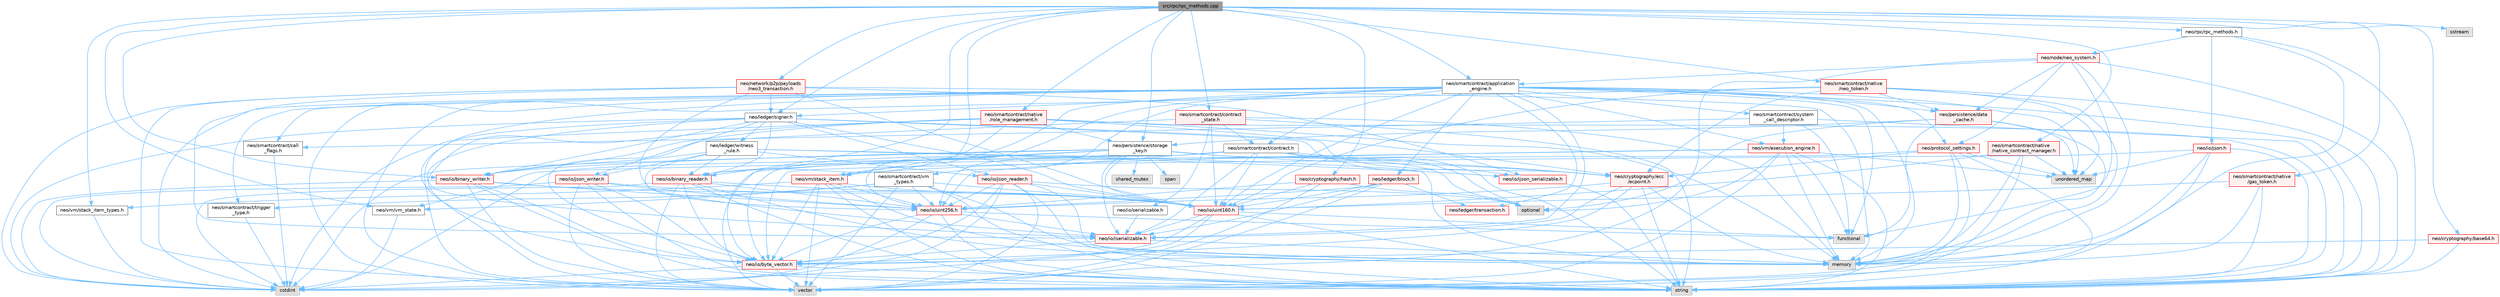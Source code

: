 digraph "src/rpc/rpc_methods.cpp"
{
 // LATEX_PDF_SIZE
  bgcolor="transparent";
  edge [fontname=Helvetica,fontsize=10,labelfontname=Helvetica,labelfontsize=10];
  node [fontname=Helvetica,fontsize=10,shape=box,height=0.2,width=0.4];
  Node1 [id="Node000001",label="src/rpc/rpc_methods.cpp",height=0.2,width=0.4,color="gray40", fillcolor="grey60", style="filled", fontcolor="black",tooltip=" "];
  Node1 -> Node2 [id="edge1_Node000001_Node000002",color="steelblue1",style="solid",tooltip=" "];
  Node2 [id="Node000002",label="neo/ledger/signer.h",height=0.2,width=0.4,color="grey40", fillcolor="white", style="filled",URL="$signer_8h.html",tooltip=" "];
  Node2 -> Node3 [id="edge2_Node000002_Node000003",color="steelblue1",style="solid",tooltip=" "];
  Node3 [id="Node000003",label="neo/cryptography/ecc\l/ecpoint.h",height=0.2,width=0.4,color="red", fillcolor="#FFF0F0", style="filled",URL="$ecpoint_8h.html",tooltip=" "];
  Node3 -> Node10 [id="edge3_Node000003_Node000010",color="steelblue1",style="solid",tooltip=" "];
  Node10 [id="Node000010",label="neo/io/byte_vector.h",height=0.2,width=0.4,color="red", fillcolor="#FFF0F0", style="filled",URL="$io_2byte__vector_8h.html",tooltip=" "];
  Node10 -> Node5 [id="edge4_Node000010_Node000005",color="steelblue1",style="solid",tooltip=" "];
  Node5 [id="Node000005",label="cstdint",height=0.2,width=0.4,color="grey60", fillcolor="#E0E0E0", style="filled",tooltip=" "];
  Node10 -> Node8 [id="edge5_Node000010_Node000008",color="steelblue1",style="solid",tooltip=" "];
  Node8 [id="Node000008",label="string",height=0.2,width=0.4,color="grey60", fillcolor="#E0E0E0", style="filled",tooltip=" "];
  Node10 -> Node9 [id="edge6_Node000010_Node000009",color="steelblue1",style="solid",tooltip=" "];
  Node9 [id="Node000009",label="vector",height=0.2,width=0.4,color="grey60", fillcolor="#E0E0E0", style="filled",tooltip=" "];
  Node3 -> Node11 [id="edge7_Node000003_Node000011",color="steelblue1",style="solid",tooltip=" "];
  Node11 [id="Node000011",label="neo/io/iserializable.h",height=0.2,width=0.4,color="red", fillcolor="#FFF0F0", style="filled",URL="$iserializable_8h.html",tooltip=" "];
  Node11 -> Node10 [id="edge8_Node000011_Node000010",color="steelblue1",style="solid",tooltip=" "];
  Node11 -> Node12 [id="edge9_Node000011_Node000012",color="steelblue1",style="solid",tooltip=" "];
  Node12 [id="Node000012",label="memory",height=0.2,width=0.4,color="grey60", fillcolor="#E0E0E0", style="filled",tooltip=" "];
  Node3 -> Node13 [id="edge10_Node000003_Node000013",color="steelblue1",style="solid",tooltip=" "];
  Node13 [id="Node000013",label="neo/io/uint256.h",height=0.2,width=0.4,color="red", fillcolor="#FFF0F0", style="filled",URL="$uint256_8h.html",tooltip=" "];
  Node13 -> Node10 [id="edge11_Node000013_Node000010",color="steelblue1",style="solid",tooltip=" "];
  Node13 -> Node11 [id="edge12_Node000013_Node000011",color="steelblue1",style="solid",tooltip=" "];
  Node13 -> Node5 [id="edge13_Node000013_Node000005",color="steelblue1",style="solid",tooltip=" "];
  Node13 -> Node16 [id="edge14_Node000013_Node000016",color="steelblue1",style="solid",tooltip=" "];
  Node16 [id="Node000016",label="functional",height=0.2,width=0.4,color="grey60", fillcolor="#E0E0E0", style="filled",tooltip=" "];
  Node13 -> Node8 [id="edge15_Node000013_Node000008",color="steelblue1",style="solid",tooltip=" "];
  Node3 -> Node12 [id="edge16_Node000003_Node000012",color="steelblue1",style="solid",tooltip=" "];
  Node3 -> Node8 [id="edge17_Node000003_Node000008",color="steelblue1",style="solid",tooltip=" "];
  Node2 -> Node17 [id="edge18_Node000002_Node000017",color="steelblue1",style="solid",tooltip=" "];
  Node17 [id="Node000017",label="neo/io/binary_reader.h",height=0.2,width=0.4,color="red", fillcolor="#FFF0F0", style="filled",URL="$binary__reader_8h.html",tooltip=" "];
  Node17 -> Node10 [id="edge19_Node000017_Node000010",color="steelblue1",style="solid",tooltip=" "];
  Node17 -> Node21 [id="edge20_Node000017_Node000021",color="steelblue1",style="solid",tooltip=" "];
  Node21 [id="Node000021",label="neo/io/uint160.h",height=0.2,width=0.4,color="red", fillcolor="#FFF0F0", style="filled",URL="$uint160_8h.html",tooltip=" "];
  Node21 -> Node10 [id="edge21_Node000021_Node000010",color="steelblue1",style="solid",tooltip=" "];
  Node21 -> Node11 [id="edge22_Node000021_Node000011",color="steelblue1",style="solid",tooltip=" "];
  Node21 -> Node5 [id="edge23_Node000021_Node000005",color="steelblue1",style="solid",tooltip=" "];
  Node21 -> Node16 [id="edge24_Node000021_Node000016",color="steelblue1",style="solid",tooltip=" "];
  Node21 -> Node8 [id="edge25_Node000021_Node000008",color="steelblue1",style="solid",tooltip=" "];
  Node17 -> Node13 [id="edge26_Node000017_Node000013",color="steelblue1",style="solid",tooltip=" "];
  Node17 -> Node5 [id="edge27_Node000017_Node000005",color="steelblue1",style="solid",tooltip=" "];
  Node17 -> Node12 [id="edge28_Node000017_Node000012",color="steelblue1",style="solid",tooltip=" "];
  Node17 -> Node8 [id="edge29_Node000017_Node000008",color="steelblue1",style="solid",tooltip=" "];
  Node17 -> Node9 [id="edge30_Node000017_Node000009",color="steelblue1",style="solid",tooltip=" "];
  Node2 -> Node23 [id="edge31_Node000002_Node000023",color="steelblue1",style="solid",tooltip=" "];
  Node23 [id="Node000023",label="neo/io/binary_writer.h",height=0.2,width=0.4,color="red", fillcolor="#FFF0F0", style="filled",URL="$binary__writer_8h.html",tooltip=" "];
  Node23 -> Node10 [id="edge32_Node000023_Node000010",color="steelblue1",style="solid",tooltip=" "];
  Node23 -> Node21 [id="edge33_Node000023_Node000021",color="steelblue1",style="solid",tooltip=" "];
  Node23 -> Node13 [id="edge34_Node000023_Node000013",color="steelblue1",style="solid",tooltip=" "];
  Node23 -> Node5 [id="edge35_Node000023_Node000005",color="steelblue1",style="solid",tooltip=" "];
  Node23 -> Node8 [id="edge36_Node000023_Node000008",color="steelblue1",style="solid",tooltip=" "];
  Node23 -> Node9 [id="edge37_Node000023_Node000009",color="steelblue1",style="solid",tooltip=" "];
  Node2 -> Node25 [id="edge38_Node000002_Node000025",color="steelblue1",style="solid",tooltip=" "];
  Node25 [id="Node000025",label="neo/io/ijson_serializable.h",height=0.2,width=0.4,color="red", fillcolor="#FFF0F0", style="filled",URL="$ijson__serializable_8h.html",tooltip=" "];
  Node25 -> Node8 [id="edge39_Node000025_Node000008",color="steelblue1",style="solid",tooltip=" "];
  Node2 -> Node11 [id="edge40_Node000002_Node000011",color="steelblue1",style="solid",tooltip=" "];
  Node2 -> Node49 [id="edge41_Node000002_Node000049",color="steelblue1",style="solid",tooltip=" "];
  Node49 [id="Node000049",label="neo/io/json_reader.h",height=0.2,width=0.4,color="red", fillcolor="#FFF0F0", style="filled",URL="$json__reader_8h.html",tooltip=" "];
  Node49 -> Node10 [id="edge42_Node000049_Node000010",color="steelblue1",style="solid",tooltip=" "];
  Node49 -> Node21 [id="edge43_Node000049_Node000021",color="steelblue1",style="solid",tooltip=" "];
  Node49 -> Node13 [id="edge44_Node000049_Node000013",color="steelblue1",style="solid",tooltip=" "];
  Node49 -> Node5 [id="edge45_Node000049_Node000005",color="steelblue1",style="solid",tooltip=" "];
  Node49 -> Node12 [id="edge46_Node000049_Node000012",color="steelblue1",style="solid",tooltip=" "];
  Node49 -> Node50 [id="edge47_Node000049_Node000050",color="steelblue1",style="solid",tooltip=" "];
  Node50 [id="Node000050",label="optional",height=0.2,width=0.4,color="grey60", fillcolor="#E0E0E0", style="filled",tooltip=" "];
  Node49 -> Node8 [id="edge48_Node000049_Node000008",color="steelblue1",style="solid",tooltip=" "];
  Node49 -> Node9 [id="edge49_Node000049_Node000009",color="steelblue1",style="solid",tooltip=" "];
  Node2 -> Node51 [id="edge50_Node000002_Node000051",color="steelblue1",style="solid",tooltip=" "];
  Node51 [id="Node000051",label="neo/io/json_writer.h",height=0.2,width=0.4,color="red", fillcolor="#FFF0F0", style="filled",URL="$json__writer_8h.html",tooltip=" "];
  Node51 -> Node10 [id="edge51_Node000051_Node000010",color="steelblue1",style="solid",tooltip=" "];
  Node51 -> Node21 [id="edge52_Node000051_Node000021",color="steelblue1",style="solid",tooltip=" "];
  Node51 -> Node13 [id="edge53_Node000051_Node000013",color="steelblue1",style="solid",tooltip=" "];
  Node51 -> Node5 [id="edge54_Node000051_Node000005",color="steelblue1",style="solid",tooltip=" "];
  Node51 -> Node8 [id="edge55_Node000051_Node000008",color="steelblue1",style="solid",tooltip=" "];
  Node51 -> Node9 [id="edge56_Node000051_Node000009",color="steelblue1",style="solid",tooltip=" "];
  Node2 -> Node21 [id="edge57_Node000002_Node000021",color="steelblue1",style="solid",tooltip=" "];
  Node2 -> Node52 [id="edge58_Node000002_Node000052",color="steelblue1",style="solid",tooltip=" "];
  Node52 [id="Node000052",label="neo/ledger/witness\l_rule.h",height=0.2,width=0.4,color="grey40", fillcolor="white", style="filled",URL="$witness__rule_8h.html",tooltip=" "];
  Node52 -> Node17 [id="edge59_Node000052_Node000017",color="steelblue1",style="solid",tooltip=" "];
  Node52 -> Node23 [id="edge60_Node000052_Node000023",color="steelblue1",style="solid",tooltip=" "];
  Node52 -> Node25 [id="edge61_Node000052_Node000025",color="steelblue1",style="solid",tooltip=" "];
  Node52 -> Node11 [id="edge62_Node000052_Node000011",color="steelblue1",style="solid",tooltip=" "];
  Node52 -> Node49 [id="edge63_Node000052_Node000049",color="steelblue1",style="solid",tooltip=" "];
  Node52 -> Node51 [id="edge64_Node000052_Node000051",color="steelblue1",style="solid",tooltip=" "];
  Node52 -> Node12 [id="edge65_Node000052_Node000012",color="steelblue1",style="solid",tooltip=" "];
  Node2 -> Node5 [id="edge66_Node000002_Node000005",color="steelblue1",style="solid",tooltip=" "];
  Node2 -> Node9 [id="edge67_Node000002_Node000009",color="steelblue1",style="solid",tooltip=" "];
  Node1 -> Node53 [id="edge68_Node000001_Node000053",color="steelblue1",style="solid",tooltip=" "];
  Node53 [id="Node000053",label="neo/persistence/storage\l_key.h",height=0.2,width=0.4,color="grey40", fillcolor="white", style="filled",URL="$persistence_2storage__key_8h.html",tooltip=" "];
  Node53 -> Node3 [id="edge69_Node000053_Node000003",color="steelblue1",style="solid",tooltip=" "];
  Node53 -> Node17 [id="edge70_Node000053_Node000017",color="steelblue1",style="solid",tooltip=" "];
  Node53 -> Node23 [id="edge71_Node000053_Node000023",color="steelblue1",style="solid",tooltip=" "];
  Node53 -> Node10 [id="edge72_Node000053_Node000010",color="steelblue1",style="solid",tooltip=" "];
  Node53 -> Node11 [id="edge73_Node000053_Node000011",color="steelblue1",style="solid",tooltip=" "];
  Node53 -> Node21 [id="edge74_Node000053_Node000021",color="steelblue1",style="solid",tooltip=" "];
  Node53 -> Node13 [id="edge75_Node000053_Node000013",color="steelblue1",style="solid",tooltip=" "];
  Node53 -> Node5 [id="edge76_Node000053_Node000005",color="steelblue1",style="solid",tooltip=" "];
  Node53 -> Node50 [id="edge77_Node000053_Node000050",color="steelblue1",style="solid",tooltip=" "];
  Node53 -> Node54 [id="edge78_Node000053_Node000054",color="steelblue1",style="solid",tooltip=" "];
  Node54 [id="Node000054",label="shared_mutex",height=0.2,width=0.4,color="grey60", fillcolor="#E0E0E0", style="filled",tooltip=" "];
  Node53 -> Node55 [id="edge79_Node000053_Node000055",color="steelblue1",style="solid",tooltip=" "];
  Node55 [id="Node000055",label="span",height=0.2,width=0.4,color="grey60", fillcolor="#E0E0E0", style="filled",tooltip=" "];
  Node1 -> Node56 [id="edge80_Node000001_Node000056",color="steelblue1",style="solid",tooltip=" "];
  Node56 [id="Node000056",label="neo/rpc/rpc_methods.h",height=0.2,width=0.4,color="grey40", fillcolor="white", style="filled",URL="$rpc__methods_8h.html",tooltip=" "];
  Node56 -> Node57 [id="edge81_Node000056_Node000057",color="steelblue1",style="solid",tooltip=" "];
  Node57 [id="Node000057",label="neo/io/json.h",height=0.2,width=0.4,color="red", fillcolor="#FFF0F0", style="filled",URL="$io_2json_8h.html",tooltip=" "];
  Node57 -> Node10 [id="edge82_Node000057_Node000010",color="steelblue1",style="solid",tooltip=" "];
  Node57 -> Node12 [id="edge83_Node000057_Node000012",color="steelblue1",style="solid",tooltip=" "];
  Node57 -> Node8 [id="edge84_Node000057_Node000008",color="steelblue1",style="solid",tooltip=" "];
  Node57 -> Node36 [id="edge85_Node000057_Node000036",color="steelblue1",style="solid",tooltip=" "];
  Node36 [id="Node000036",label="unordered_map",height=0.2,width=0.4,color="grey60", fillcolor="#E0E0E0", style="filled",tooltip=" "];
  Node57 -> Node9 [id="edge86_Node000057_Node000009",color="steelblue1",style="solid",tooltip=" "];
  Node56 -> Node58 [id="edge87_Node000056_Node000058",color="steelblue1",style="solid",tooltip=" "];
  Node58 [id="Node000058",label="neo/node/neo_system.h",height=0.2,width=0.4,color="red", fillcolor="#FFF0F0", style="filled",URL="$node_2neo__system_8h.html",tooltip=" "];
  Node58 -> Node77 [id="edge88_Node000058_Node000077",color="steelblue1",style="solid",tooltip=" "];
  Node77 [id="Node000077",label="neo/persistence/data\l_cache.h",height=0.2,width=0.4,color="red", fillcolor="#FFF0F0", style="filled",URL="$data__cache_8h.html",tooltip=" "];
  Node77 -> Node53 [id="edge89_Node000077_Node000053",color="steelblue1",style="solid",tooltip=" "];
  Node77 -> Node16 [id="edge90_Node000077_Node000016",color="steelblue1",style="solid",tooltip=" "];
  Node77 -> Node12 [id="edge91_Node000077_Node000012",color="steelblue1",style="solid",tooltip=" "];
  Node77 -> Node50 [id="edge92_Node000077_Node000050",color="steelblue1",style="solid",tooltip=" "];
  Node77 -> Node36 [id="edge93_Node000077_Node000036",color="steelblue1",style="solid",tooltip=" "];
  Node58 -> Node92 [id="edge94_Node000058_Node000092",color="steelblue1",style="solid",tooltip=" "];
  Node92 [id="Node000092",label="neo/protocol_settings.h",height=0.2,width=0.4,color="red", fillcolor="#FFF0F0", style="filled",URL="$protocol__settings_8h.html",tooltip=" "];
  Node92 -> Node3 [id="edge95_Node000092_Node000003",color="steelblue1",style="solid",tooltip=" "];
  Node92 -> Node5 [id="edge96_Node000092_Node000005",color="steelblue1",style="solid",tooltip=" "];
  Node92 -> Node12 [id="edge97_Node000092_Node000012",color="steelblue1",style="solid",tooltip=" "];
  Node92 -> Node8 [id="edge98_Node000092_Node000008",color="steelblue1",style="solid",tooltip=" "];
  Node92 -> Node36 [id="edge99_Node000092_Node000036",color="steelblue1",style="solid",tooltip=" "];
  Node92 -> Node9 [id="edge100_Node000092_Node000009",color="steelblue1",style="solid",tooltip=" "];
  Node58 -> Node91 [id="edge101_Node000058_Node000091",color="steelblue1",style="solid",tooltip=" "];
  Node91 [id="Node000091",label="neo/smartcontract/application\l_engine.h",height=0.2,width=0.4,color="grey40", fillcolor="white", style="filled",URL="$application__engine_8h.html",tooltip=" "];
  Node91 -> Node10 [id="edge102_Node000091_Node000010",color="steelblue1",style="solid",tooltip=" "];
  Node91 -> Node11 [id="edge103_Node000091_Node000011",color="steelblue1",style="solid",tooltip=" "];
  Node91 -> Node21 [id="edge104_Node000091_Node000021",color="steelblue1",style="solid",tooltip=" "];
  Node91 -> Node13 [id="edge105_Node000091_Node000013",color="steelblue1",style="solid",tooltip=" "];
  Node91 -> Node60 [id="edge106_Node000091_Node000060",color="steelblue1",style="solid",tooltip=" "];
  Node60 [id="Node000060",label="neo/ledger/block.h",height=0.2,width=0.4,color="red", fillcolor="#FFF0F0", style="filled",URL="$ledger_2block_8h.html",tooltip=" "];
  Node60 -> Node11 [id="edge107_Node000060_Node000011",color="steelblue1",style="solid",tooltip=" "];
  Node60 -> Node21 [id="edge108_Node000060_Node000021",color="steelblue1",style="solid",tooltip=" "];
  Node60 -> Node13 [id="edge109_Node000060_Node000013",color="steelblue1",style="solid",tooltip=" "];
  Node60 -> Node63 [id="edge110_Node000060_Node000063",color="steelblue1",style="solid",tooltip=" "];
  Node63 [id="Node000063",label="neo/ledger/transaction.h",height=0.2,width=0.4,color="red", fillcolor="#FFF0F0", style="filled",URL="$ledger_2transaction_8h.html",tooltip=" "];
  Node60 -> Node9 [id="edge111_Node000060_Node000009",color="steelblue1",style="solid",tooltip=" "];
  Node91 -> Node2 [id="edge112_Node000091_Node000002",color="steelblue1",style="solid",tooltip=" "];
  Node91 -> Node63 [id="edge113_Node000091_Node000063",color="steelblue1",style="solid",tooltip=" "];
  Node91 -> Node77 [id="edge114_Node000091_Node000077",color="steelblue1",style="solid",tooltip=" "];
  Node91 -> Node92 [id="edge115_Node000091_Node000092",color="steelblue1",style="solid",tooltip=" "];
  Node91 -> Node94 [id="edge116_Node000091_Node000094",color="steelblue1",style="solid",tooltip=" "];
  Node94 [id="Node000094",label="neo/smartcontract/call\l_flags.h",height=0.2,width=0.4,color="grey40", fillcolor="white", style="filled",URL="$call__flags_8h.html",tooltip=" "];
  Node94 -> Node5 [id="edge117_Node000094_Node000005",color="steelblue1",style="solid",tooltip=" "];
  Node91 -> Node95 [id="edge118_Node000091_Node000095",color="steelblue1",style="solid",tooltip=" "];
  Node95 [id="Node000095",label="neo/smartcontract/contract.h",height=0.2,width=0.4,color="grey40", fillcolor="white", style="filled",URL="$contract_8h.html",tooltip=" "];
  Node95 -> Node3 [id="edge119_Node000095_Node000003",color="steelblue1",style="solid",tooltip=" "];
  Node95 -> Node10 [id="edge120_Node000095_Node000010",color="steelblue1",style="solid",tooltip=" "];
  Node95 -> Node11 [id="edge121_Node000095_Node000011",color="steelblue1",style="solid",tooltip=" "];
  Node95 -> Node21 [id="edge122_Node000095_Node000021",color="steelblue1",style="solid",tooltip=" "];
  Node95 -> Node13 [id="edge123_Node000095_Node000013",color="steelblue1",style="solid",tooltip=" "];
  Node95 -> Node50 [id="edge124_Node000095_Node000050",color="steelblue1",style="solid",tooltip=" "];
  Node95 -> Node8 [id="edge125_Node000095_Node000008",color="steelblue1",style="solid",tooltip=" "];
  Node95 -> Node9 [id="edge126_Node000095_Node000009",color="steelblue1",style="solid",tooltip=" "];
  Node91 -> Node96 [id="edge127_Node000091_Node000096",color="steelblue1",style="solid",tooltip=" "];
  Node96 [id="Node000096",label="neo/smartcontract/system\l_call_descriptor.h",height=0.2,width=0.4,color="grey40", fillcolor="white", style="filled",URL="$system__call__descriptor_8h.html",tooltip=" "];
  Node96 -> Node94 [id="edge128_Node000096_Node000094",color="steelblue1",style="solid",tooltip=" "];
  Node96 -> Node97 [id="edge129_Node000096_Node000097",color="steelblue1",style="solid",tooltip=" "];
  Node97 [id="Node000097",label="neo/vm/execution_engine.h",height=0.2,width=0.4,color="red", fillcolor="#FFF0F0", style="filled",URL="$execution__engine_8h.html",tooltip=" "];
  Node97 -> Node80 [id="edge130_Node000097_Node000080",color="steelblue1",style="solid",tooltip=" "];
  Node80 [id="Node000080",label="neo/vm/stack_item.h",height=0.2,width=0.4,color="red", fillcolor="#FFF0F0", style="filled",URL="$stack__item_8h.html",tooltip=" "];
  Node80 -> Node10 [id="edge131_Node000080_Node000010",color="steelblue1",style="solid",tooltip=" "];
  Node80 -> Node21 [id="edge132_Node000080_Node000021",color="steelblue1",style="solid",tooltip=" "];
  Node80 -> Node13 [id="edge133_Node000080_Node000013",color="steelblue1",style="solid",tooltip=" "];
  Node80 -> Node83 [id="edge134_Node000080_Node000083",color="steelblue1",style="solid",tooltip=" "];
  Node83 [id="Node000083",label="neo/vm/stack_item_types.h",height=0.2,width=0.4,color="grey40", fillcolor="white", style="filled",URL="$stack__item__types_8h.html",tooltip=" "];
  Node83 -> Node5 [id="edge135_Node000083_Node000005",color="steelblue1",style="solid",tooltip=" "];
  Node80 -> Node12 [id="edge136_Node000080_Node000012",color="steelblue1",style="solid",tooltip=" "];
  Node80 -> Node8 [id="edge137_Node000080_Node000008",color="steelblue1",style="solid",tooltip=" "];
  Node80 -> Node9 [id="edge138_Node000080_Node000009",color="steelblue1",style="solid",tooltip=" "];
  Node97 -> Node110 [id="edge139_Node000097_Node000110",color="steelblue1",style="solid",tooltip=" "];
  Node110 [id="Node000110",label="neo/vm/vm_state.h",height=0.2,width=0.4,color="grey40", fillcolor="white", style="filled",URL="$vm__state_8h.html",tooltip=" "];
  Node110 -> Node5 [id="edge140_Node000110_Node000005",color="steelblue1",style="solid",tooltip=" "];
  Node97 -> Node16 [id="edge141_Node000097_Node000016",color="steelblue1",style="solid",tooltip=" "];
  Node97 -> Node12 [id="edge142_Node000097_Node000012",color="steelblue1",style="solid",tooltip=" "];
  Node97 -> Node50 [id="edge143_Node000097_Node000050",color="steelblue1",style="solid",tooltip=" "];
  Node97 -> Node8 [id="edge144_Node000097_Node000008",color="steelblue1",style="solid",tooltip=" "];
  Node97 -> Node36 [id="edge145_Node000097_Node000036",color="steelblue1",style="solid",tooltip=" "];
  Node97 -> Node9 [id="edge146_Node000097_Node000009",color="steelblue1",style="solid",tooltip=" "];
  Node96 -> Node16 [id="edge147_Node000096_Node000016",color="steelblue1",style="solid",tooltip=" "];
  Node96 -> Node8 [id="edge148_Node000096_Node000008",color="steelblue1",style="solid",tooltip=" "];
  Node91 -> Node111 [id="edge149_Node000091_Node000111",color="steelblue1",style="solid",tooltip=" "];
  Node111 [id="Node000111",label="neo/smartcontract/trigger\l_type.h",height=0.2,width=0.4,color="grey40", fillcolor="white", style="filled",URL="$trigger__type_8h.html",tooltip=" "];
  Node111 -> Node5 [id="edge150_Node000111_Node000005",color="steelblue1",style="solid",tooltip=" "];
  Node91 -> Node112 [id="edge151_Node000091_Node000112",color="steelblue1",style="solid",tooltip=" "];
  Node112 [id="Node000112",label="neo/smartcontract/vm\l_types.h",height=0.2,width=0.4,color="grey40", fillcolor="white", style="filled",URL="$vm__types_8h.html",tooltip=" "];
  Node112 -> Node21 [id="edge152_Node000112_Node000021",color="steelblue1",style="solid",tooltip=" "];
  Node112 -> Node13 [id="edge153_Node000112_Node000013",color="steelblue1",style="solid",tooltip=" "];
  Node112 -> Node111 [id="edge154_Node000112_Node000111",color="steelblue1",style="solid",tooltip=" "];
  Node112 -> Node110 [id="edge155_Node000112_Node000110",color="steelblue1",style="solid",tooltip=" "];
  Node112 -> Node12 [id="edge156_Node000112_Node000012",color="steelblue1",style="solid",tooltip=" "];
  Node112 -> Node8 [id="edge157_Node000112_Node000008",color="steelblue1",style="solid",tooltip=" "];
  Node112 -> Node9 [id="edge158_Node000112_Node000009",color="steelblue1",style="solid",tooltip=" "];
  Node91 -> Node97 [id="edge159_Node000091_Node000097",color="steelblue1",style="solid",tooltip=" "];
  Node91 -> Node80 [id="edge160_Node000091_Node000080",color="steelblue1",style="solid",tooltip=" "];
  Node91 -> Node5 [id="edge161_Node000091_Node000005",color="steelblue1",style="solid",tooltip=" "];
  Node91 -> Node16 [id="edge162_Node000091_Node000016",color="steelblue1",style="solid",tooltip=" "];
  Node91 -> Node12 [id="edge163_Node000091_Node000012",color="steelblue1",style="solid",tooltip=" "];
  Node91 -> Node8 [id="edge164_Node000091_Node000008",color="steelblue1",style="solid",tooltip=" "];
  Node91 -> Node36 [id="edge165_Node000091_Node000036",color="steelblue1",style="solid",tooltip=" "];
  Node91 -> Node9 [id="edge166_Node000091_Node000009",color="steelblue1",style="solid",tooltip=" "];
  Node58 -> Node16 [id="edge167_Node000058_Node000016",color="steelblue1",style="solid",tooltip=" "];
  Node58 -> Node12 [id="edge168_Node000058_Node000012",color="steelblue1",style="solid",tooltip=" "];
  Node58 -> Node8 [id="edge169_Node000058_Node000008",color="steelblue1",style="solid",tooltip=" "];
  Node58 -> Node9 [id="edge170_Node000058_Node000009",color="steelblue1",style="solid",tooltip=" "];
  Node56 -> Node12 [id="edge171_Node000056_Node000012",color="steelblue1",style="solid",tooltip=" "];
  Node56 -> Node8 [id="edge172_Node000056_Node000008",color="steelblue1",style="solid",tooltip=" "];
  Node1 -> Node91 [id="edge173_Node000001_Node000091",color="steelblue1",style="solid",tooltip=" "];
  Node1 -> Node141 [id="edge174_Node000001_Node000141",color="steelblue1",style="solid",tooltip=" "];
  Node141 [id="Node000141",label="neo/smartcontract/contract\l_state.h",height=0.2,width=0.4,color="red", fillcolor="#FFF0F0", style="filled",URL="$contract__state_8h.html",tooltip=" "];
  Node141 -> Node10 [id="edge175_Node000141_Node000010",color="steelblue1",style="solid",tooltip=" "];
  Node141 -> Node142 [id="edge176_Node000141_Node000142",color="steelblue1",style="solid",tooltip=" "];
  Node142 [id="Node000142",label="neo/io/serializable.h",height=0.2,width=0.4,color="grey40", fillcolor="white", style="filled",URL="$serializable_8h.html",tooltip=" "];
  Node142 -> Node11 [id="edge177_Node000142_Node000011",color="steelblue1",style="solid",tooltip=" "];
  Node141 -> Node21 [id="edge178_Node000141_Node000021",color="steelblue1",style="solid",tooltip=" "];
  Node141 -> Node12 [id="edge179_Node000141_Node000012",color="steelblue1",style="solid",tooltip=" "];
  Node141 -> Node8 [id="edge180_Node000141_Node000008",color="steelblue1",style="solid",tooltip=" "];
  Node141 -> Node95 [id="edge181_Node000141_Node000095",color="steelblue1",style="solid",tooltip=" "];
  Node1 -> Node144 [id="edge182_Node000001_Node000144",color="steelblue1",style="solid",tooltip=" "];
  Node144 [id="Node000144",label="neo/smartcontract/native\l/gas_token.h",height=0.2,width=0.4,color="red", fillcolor="#FFF0F0", style="filled",URL="$gas__token_8h.html",tooltip=" "];
  Node144 -> Node21 [id="edge183_Node000144_Node000021",color="steelblue1",style="solid",tooltip=" "];
  Node144 -> Node12 [id="edge184_Node000144_Node000012",color="steelblue1",style="solid",tooltip=" "];
  Node144 -> Node8 [id="edge185_Node000144_Node000008",color="steelblue1",style="solid",tooltip=" "];
  Node1 -> Node146 [id="edge186_Node000001_Node000146",color="steelblue1",style="solid",tooltip=" "];
  Node146 [id="Node000146",label="neo/smartcontract/native\l/native_contract_manager.h",height=0.2,width=0.4,color="red", fillcolor="#FFF0F0", style="filled",URL="$native__contract__manager_8h.html",tooltip=" "];
  Node146 -> Node21 [id="edge187_Node000146_Node000021",color="steelblue1",style="solid",tooltip=" "];
  Node146 -> Node12 [id="edge188_Node000146_Node000012",color="steelblue1",style="solid",tooltip=" "];
  Node146 -> Node36 [id="edge189_Node000146_Node000036",color="steelblue1",style="solid",tooltip=" "];
  Node146 -> Node9 [id="edge190_Node000146_Node000009",color="steelblue1",style="solid",tooltip=" "];
  Node1 -> Node147 [id="edge191_Node000001_Node000147",color="steelblue1",style="solid",tooltip=" "];
  Node147 [id="Node000147",label="neo/smartcontract/native\l/neo_token.h",height=0.2,width=0.4,color="red", fillcolor="#FFF0F0", style="filled",URL="$neo__token_8h.html",tooltip=" "];
  Node147 -> Node3 [id="edge192_Node000147_Node000003",color="steelblue1",style="solid",tooltip=" "];
  Node147 -> Node21 [id="edge193_Node000147_Node000021",color="steelblue1",style="solid",tooltip=" "];
  Node147 -> Node77 [id="edge194_Node000147_Node000077",color="steelblue1",style="solid",tooltip=" "];
  Node147 -> Node12 [id="edge195_Node000147_Node000012",color="steelblue1",style="solid",tooltip=" "];
  Node147 -> Node8 [id="edge196_Node000147_Node000008",color="steelblue1",style="solid",tooltip=" "];
  Node147 -> Node36 [id="edge197_Node000147_Node000036",color="steelblue1",style="solid",tooltip=" "];
  Node147 -> Node9 [id="edge198_Node000147_Node000009",color="steelblue1",style="solid",tooltip=" "];
  Node1 -> Node148 [id="edge199_Node000001_Node000148",color="steelblue1",style="solid",tooltip=" "];
  Node148 [id="Node000148",label="neo/smartcontract/native\l/role_management.h",height=0.2,width=0.4,color="red", fillcolor="#FFF0F0", style="filled",URL="$role__management_8h.html",tooltip=" "];
  Node148 -> Node3 [id="edge200_Node000148_Node000003",color="steelblue1",style="solid",tooltip=" "];
  Node148 -> Node17 [id="edge201_Node000148_Node000017",color="steelblue1",style="solid",tooltip=" "];
  Node148 -> Node23 [id="edge202_Node000148_Node000023",color="steelblue1",style="solid",tooltip=" "];
  Node148 -> Node53 [id="edge203_Node000148_Node000053",color="steelblue1",style="solid",tooltip=" "];
  Node148 -> Node5 [id="edge204_Node000148_Node000005",color="steelblue1",style="solid",tooltip=" "];
  Node148 -> Node12 [id="edge205_Node000148_Node000012",color="steelblue1",style="solid",tooltip=" "];
  Node148 -> Node8 [id="edge206_Node000148_Node000008",color="steelblue1",style="solid",tooltip=" "];
  Node148 -> Node9 [id="edge207_Node000148_Node000009",color="steelblue1",style="solid",tooltip=" "];
  Node1 -> Node149 [id="edge208_Node000001_Node000149",color="steelblue1",style="solid",tooltip=" "];
  Node149 [id="Node000149",label="neo/cryptography/base64.h",height=0.2,width=0.4,color="red", fillcolor="#FFF0F0", style="filled",URL="$cryptography_2base64_8h.html",tooltip=" "];
  Node149 -> Node10 [id="edge209_Node000149_Node000010",color="steelblue1",style="solid",tooltip=" "];
  Node149 -> Node8 [id="edge210_Node000149_Node000008",color="steelblue1",style="solid",tooltip=" "];
  Node1 -> Node150 [id="edge211_Node000001_Node000150",color="steelblue1",style="solid",tooltip=" "];
  Node150 [id="Node000150",label="neo/cryptography/hash.h",height=0.2,width=0.4,color="red", fillcolor="#FFF0F0", style="filled",URL="$hash_8h.html",tooltip=" "];
  Node150 -> Node21 [id="edge212_Node000150_Node000021",color="steelblue1",style="solid",tooltip=" "];
  Node150 -> Node13 [id="edge213_Node000150_Node000013",color="steelblue1",style="solid",tooltip=" "];
  Node150 -> Node50 [id="edge214_Node000150_Node000050",color="steelblue1",style="solid",tooltip=" "];
  Node150 -> Node9 [id="edge215_Node000150_Node000009",color="steelblue1",style="solid",tooltip=" "];
  Node1 -> Node17 [id="edge216_Node000001_Node000017",color="steelblue1",style="solid",tooltip=" "];
  Node1 -> Node23 [id="edge217_Node000001_Node000023",color="steelblue1",style="solid",tooltip=" "];
  Node1 -> Node65 [id="edge218_Node000001_Node000065",color="steelblue1",style="solid",tooltip=" "];
  Node65 [id="Node000065",label="neo/network/p2p/payloads\l/neo3_transaction.h",height=0.2,width=0.4,color="red", fillcolor="#FFF0F0", style="filled",URL="$neo3__transaction_8h.html",tooltip=" "];
  Node65 -> Node25 [id="edge219_Node000065_Node000025",color="steelblue1",style="solid",tooltip=" "];
  Node65 -> Node11 [id="edge220_Node000065_Node000011",color="steelblue1",style="solid",tooltip=" "];
  Node65 -> Node21 [id="edge221_Node000065_Node000021",color="steelblue1",style="solid",tooltip=" "];
  Node65 -> Node13 [id="edge222_Node000065_Node000013",color="steelblue1",style="solid",tooltip=" "];
  Node65 -> Node2 [id="edge223_Node000065_Node000002",color="steelblue1",style="solid",tooltip=" "];
  Node65 -> Node5 [id="edge224_Node000065_Node000005",color="steelblue1",style="solid",tooltip=" "];
  Node65 -> Node12 [id="edge225_Node000065_Node000012",color="steelblue1",style="solid",tooltip=" "];
  Node65 -> Node9 [id="edge226_Node000065_Node000009",color="steelblue1",style="solid",tooltip=" "];
  Node1 -> Node80 [id="edge227_Node000001_Node000080",color="steelblue1",style="solid",tooltip=" "];
  Node1 -> Node83 [id="edge228_Node000001_Node000083",color="steelblue1",style="solid",tooltip=" "];
  Node1 -> Node110 [id="edge229_Node000001_Node000110",color="steelblue1",style="solid",tooltip=" "];
  Node1 -> Node84 [id="edge230_Node000001_Node000084",color="steelblue1",style="solid",tooltip=" "];
  Node84 [id="Node000084",label="sstream",height=0.2,width=0.4,color="grey60", fillcolor="#E0E0E0", style="filled",tooltip=" "];
}
